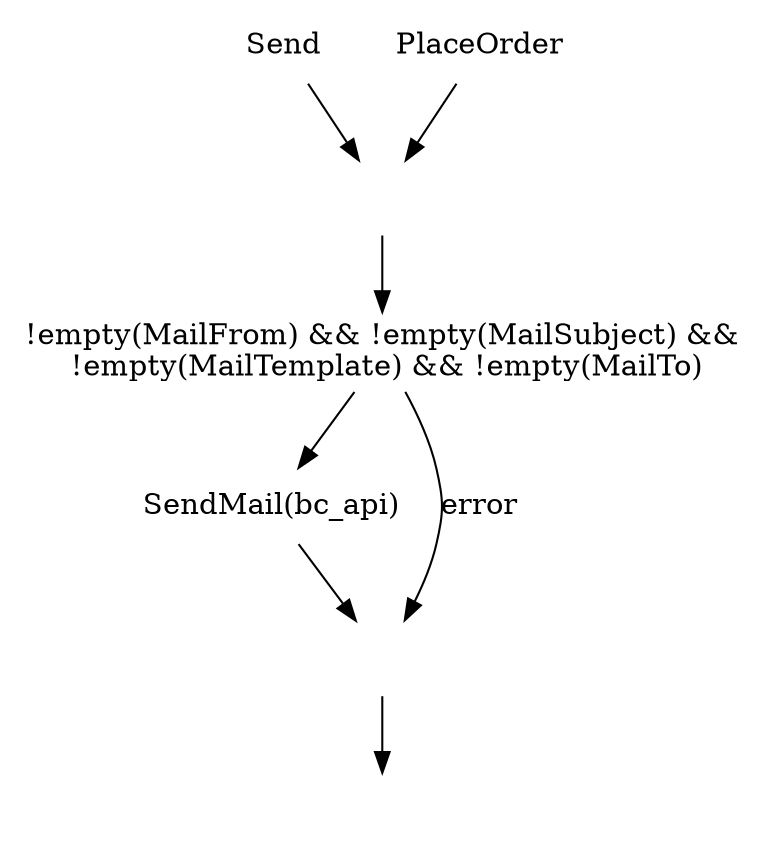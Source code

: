 digraph Mail_1sub_2start_1dec {
    node [shape=plaintext];
    n1 [label="Send",image="../../../icons/pipeline_start_node_error.gif"];
    n2 [label="PlaceOrder",image="../../../icons/pipeline_start_node_error.gif"];
    n3 [label="",image="../../../icons/pipeline_join_node.gif"];
    n4 [label="!empty(MailFrom) && !empty(MailSubject) &&\n !empty(MailTemplate) && !empty(MailTo)"];
    n5 [label="SendMail(bc_api)"];
    n6 [label="",image="../../../icons/pipeline_join_node.gif"];
    n7 [label="",image="../../../icons/pipeline_end_node.gif"];
    
    //Edges
    n1 -> n3;
    n2 -> n3;
    n3 -> n4;
    n4 -> n5;
    n5 -> n6;
    n4 -> n6 [label="error"];
    n6 -> n7;
    }
